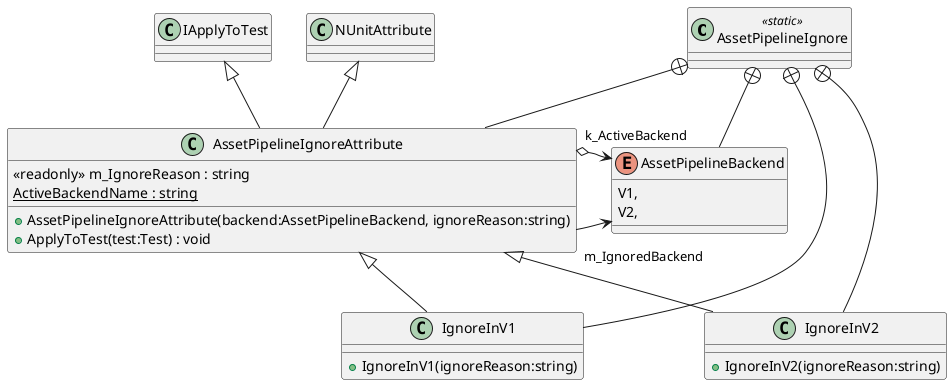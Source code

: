 @startuml
class AssetPipelineIgnore <<static>> {
}
enum AssetPipelineBackend {
    V1,
    V2,
}
class IgnoreInV1 {
    + IgnoreInV1(ignoreReason:string)
}
class IgnoreInV2 {
    + IgnoreInV2(ignoreReason:string)
}
class AssetPipelineIgnoreAttribute {
    <<readonly>> m_IgnoreReason : string
    {static} ActiveBackendName : string
    + AssetPipelineIgnoreAttribute(backend:AssetPipelineBackend, ignoreReason:string)
    + ApplyToTest(test:Test) : void
}
AssetPipelineIgnore +-- AssetPipelineBackend
AssetPipelineIgnore +-- IgnoreInV1
AssetPipelineIgnoreAttribute <|-- IgnoreInV1
AssetPipelineIgnore +-- IgnoreInV2
AssetPipelineIgnoreAttribute <|-- IgnoreInV2
AssetPipelineIgnore +-- AssetPipelineIgnoreAttribute
NUnitAttribute <|-- AssetPipelineIgnoreAttribute
IApplyToTest <|-- AssetPipelineIgnoreAttribute
AssetPipelineIgnoreAttribute --> "m_IgnoredBackend" AssetPipelineBackend
AssetPipelineIgnoreAttribute o-> "k_ActiveBackend" AssetPipelineBackend
@enduml
